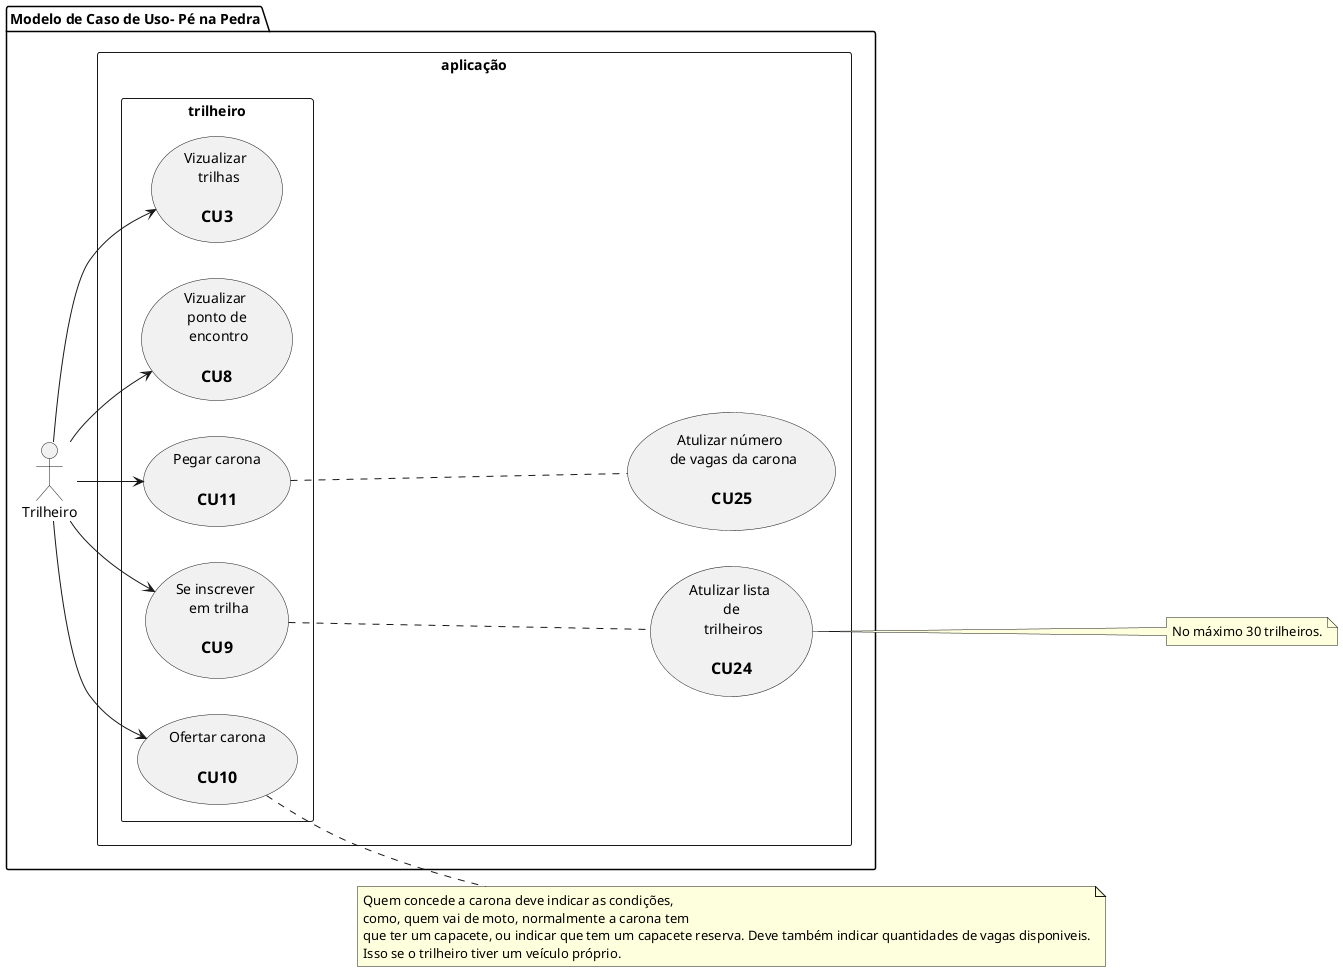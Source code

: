 @startuml pe_na_pedra_usecase_6
  left to right direction

  package "Modelo de Caso de Uso- Pé na Pedra" {
    :Trilheiro: as tr

    rectangle aplicação {
      usecase uc24 as "Atulizar lista \n de \n trilheiros\n 
        == CU24"

      usecase uc25 as "Atulizar número \n de vagas da carona\n 
        == CU25"

      rectangle trilheiro {
        usecase uc3 as "Vizualizar \n trilhas\n 
          == CU3"
        usecase uc8 as "Vizualizar \n ponto de \n encontro\n 
          == CU8"
        usecase uc9 as "Se inscrever \n em trilha\n 
          == CU9"
        usecase uc10 as "Ofertar carona\n 
          == CU10"
        usecase uc11 as "Pegar carona\n 
          == CU11"
      }
    }
  }

  note right of uc10 
    Quem concede a carona deve indicar as condições,
    como, quem vai de moto, normalmente a carona tem
    que ter um capacete, ou indicar que tem um capacete reserva. Deve também indicar quantidades de vagas disponiveis.
    Isso se o trilheiro tiver um veículo próprio.
  end note

  note right of uc24
      No máximo 30 trilheiros.
    end note

  uc9 .. uc24
  uc11 .. uc25

  tr --> uc3
  tr --> uc8
  tr --> uc9
  tr --> uc10
  tr --> uc11
@enduml

